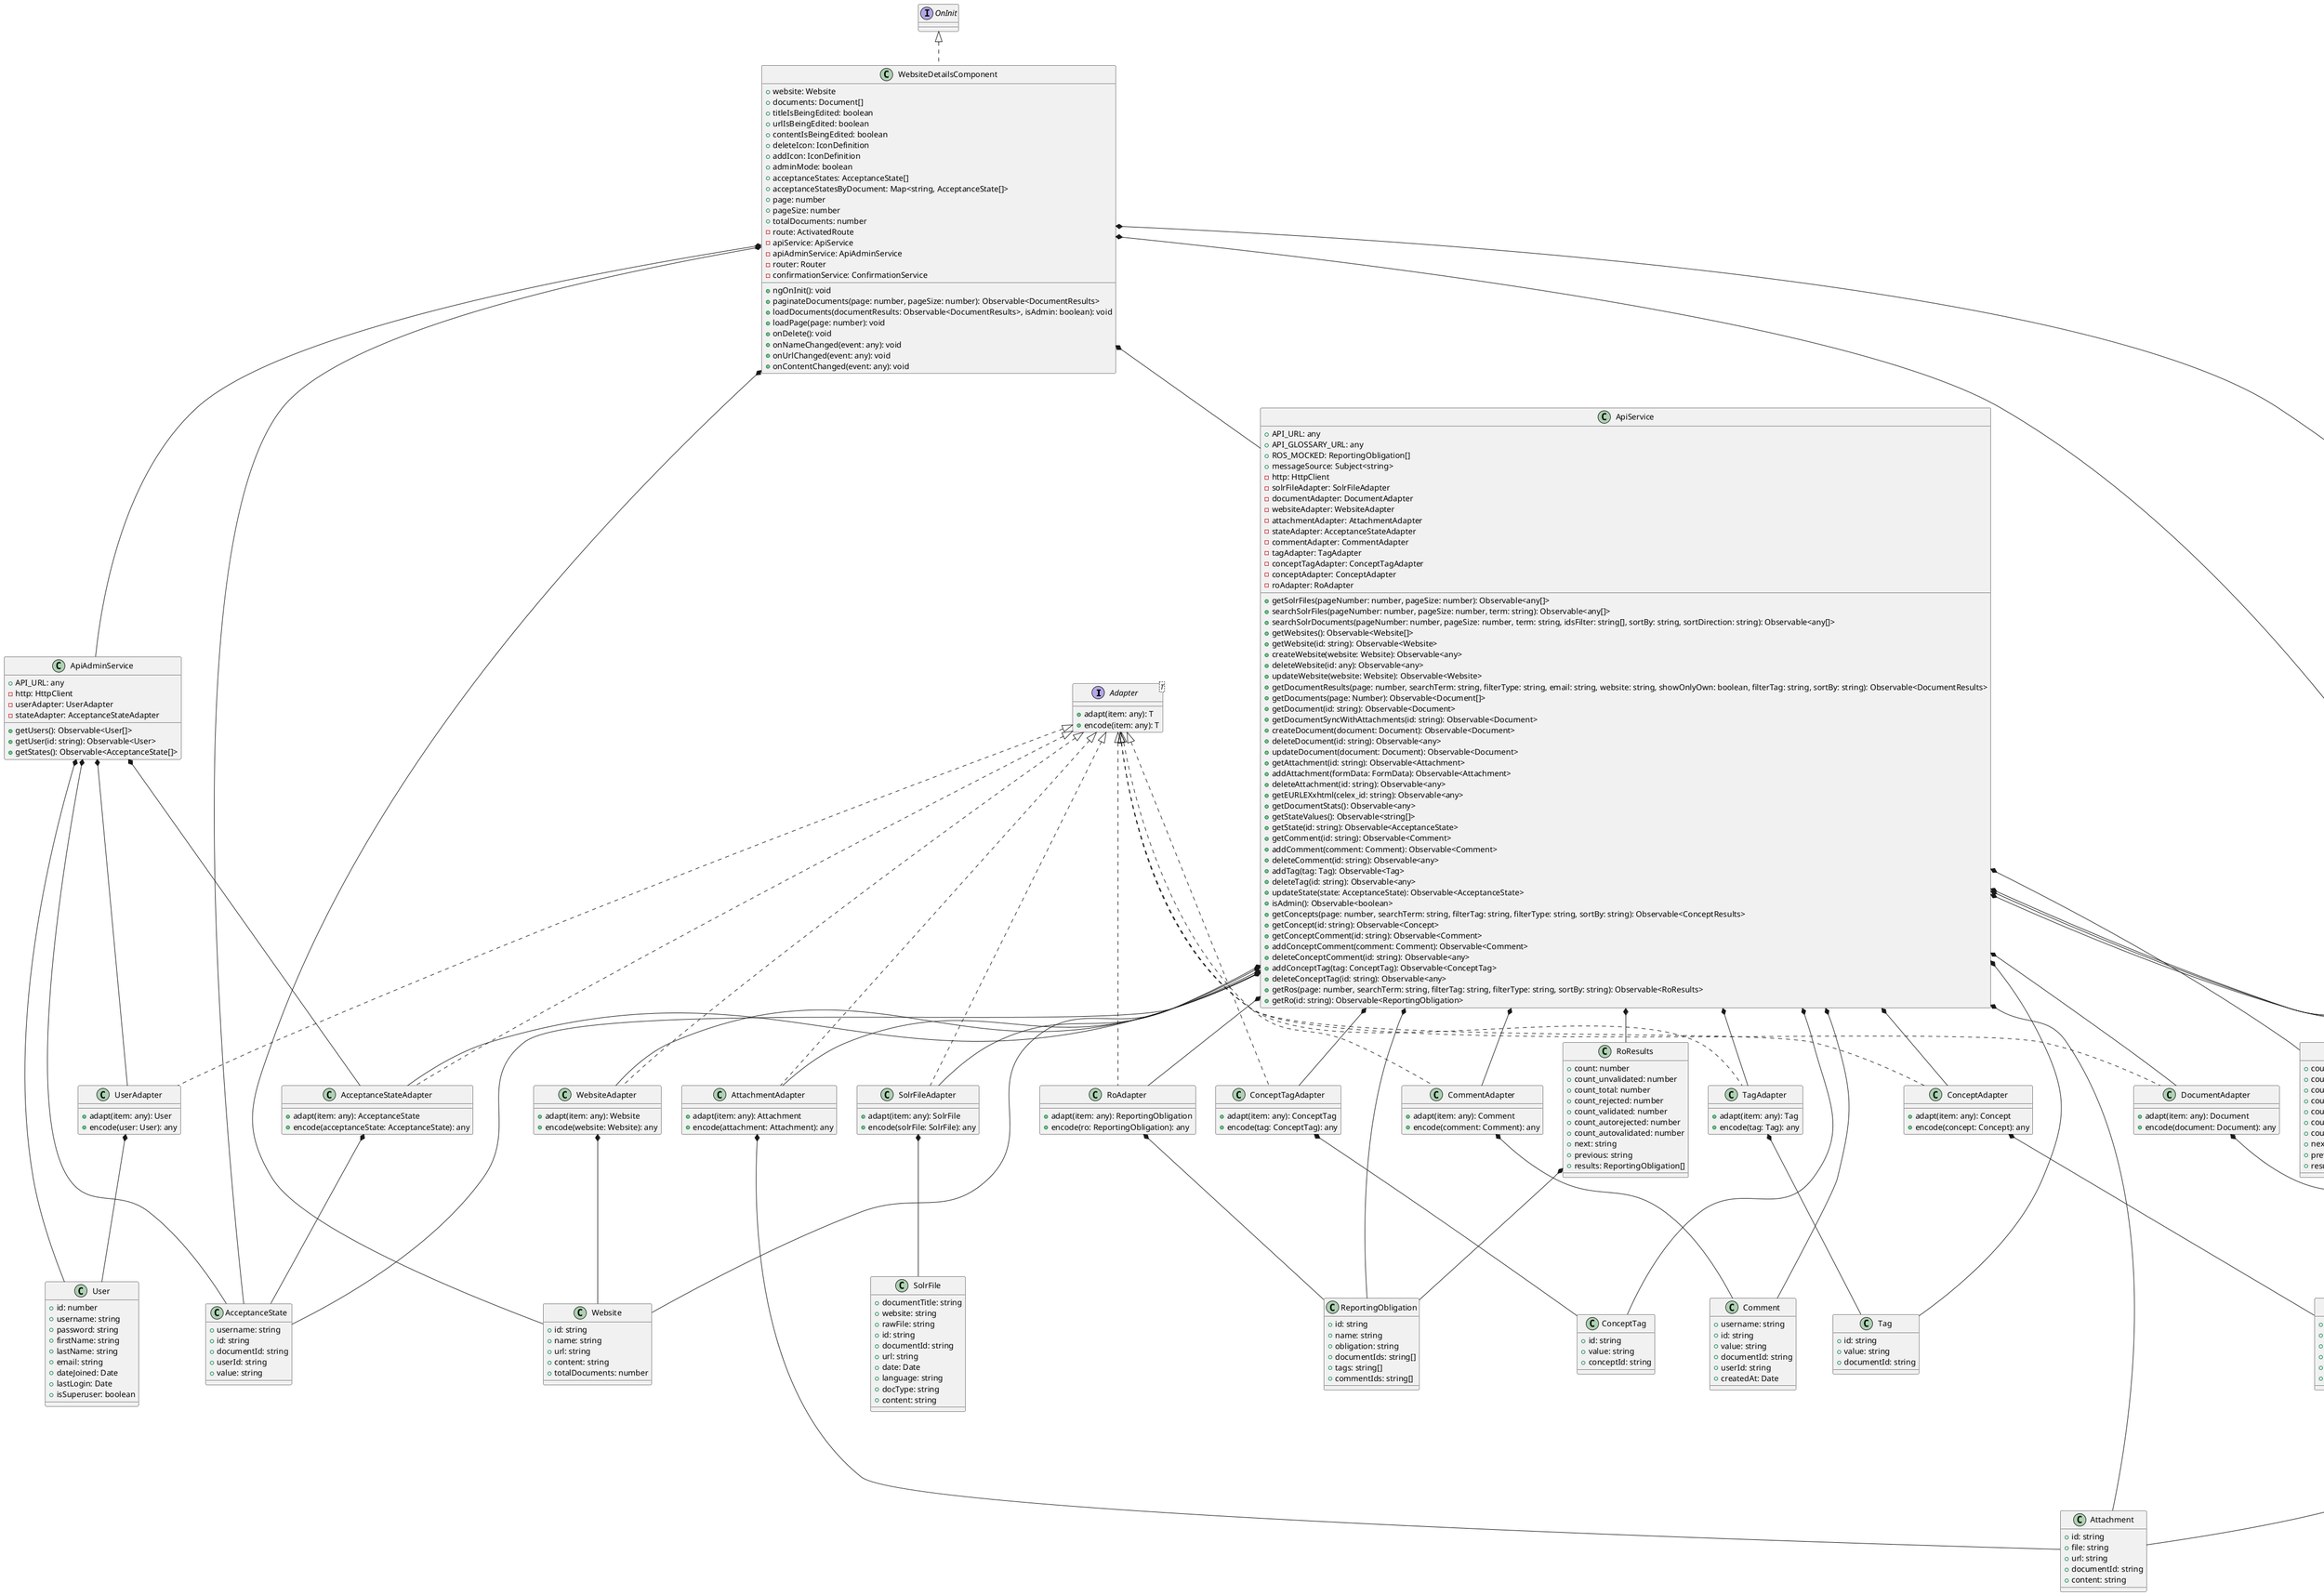 @startuml
interface Adapter<T> {
    +adapt(item: any): T
    +encode(item: any): T
}
class SolrFile {
    +documentTitle: string
    +website: string
    +rawFile: string
    +id: string
    +documentId: string
    +url: string
    +date: Date
    +language: string
    +docType: string
    +content: string
}
class SolrFileAdapter implements Adapter {
    +adapt(item: any): SolrFile
    +encode(solrFile: SolrFile): any
}
class Attachment {
    +id: string
    +file: string
    +url: string
    +documentId: string
    +content: string
}
class AttachmentAdapter implements Adapter {
    +adapt(item: any): Attachment
    +encode(attachment: Attachment): any
}
interface DocumentResults {
    +count: number
    +count_total: number
    +count_unvalidated: number
    +count_rejected: number
    +count_validated: number
    +count_autorejected: number
    +count_autovalidated: number
    +next: string
    +previous: string
    +results: Document[]
}
class Document {
    +id: string
    +title: string
    +titlePrefix: string
    +type: string
    +date: Date
    +acceptanceState: string
    +acceptanceStateValue: string
    +url: string
    +website: string
    +websiteName: string
    +summary: string
    +content: string
    +various: string
    +celex: string
    +eli: string
    +status: string
    +author: string
    +attachments: Attachment[]
    +commentIds: string[]
    +tags: string[]
    +pull: boolean
    +consolidatedVersions: string
}
class DocumentAdapter implements Adapter {
    +adapt(item: any): Document
    +encode(document: Document): any
}
class Website {
    +id: string
    +name: string
    +url: string
    +content: string
    +totalDocuments: number
}
class WebsiteAdapter implements Adapter {
    +adapt(item: any): Website
    +encode(website: Website): any
}
class AcceptanceState {
    +username: string
    +id: string
    +documentId: string
    +userId: string
    +value: string
}
class AcceptanceStateAdapter implements Adapter {
    +adapt(item: any): AcceptanceState
    +encode(acceptanceState: AcceptanceState): any
}
class Comment {
    +username: string
    +id: string
    +value: string
    +documentId: string
    +userId: string
    +createdAt: Date
}
class CommentAdapter implements Adapter {
    +adapt(item: any): Comment
    +encode(comment: Comment): any
}
class Tag {
    +id: string
    +value: string
    +documentId: string
}
class TagAdapter implements Adapter {
    +adapt(item: any): Tag
    +encode(tag: Tag): any
}
interface ConceptResults {
    +count: number
    +count_total: number
    +count_unvalidated: number
    +count_rejected: number
    +count_validated: number
    +count_autorejected: number
    +count_autovalidated: number
    +next: string
    +previous: string
    +results: Concept[]
}
class Concept {
    +id: string
    +name: string
    +definition: string
    +documentIds: string[]
    +tags: string[]
    +commentIds: string[]
}
class ConceptAdapter implements Adapter {
    +adapt(item: any): Concept
    +encode(concept: Concept): any
}
class ConceptTag {
    +id: string
    +value: string
    +conceptId: string
}
class ConceptTagAdapter implements Adapter {
    +adapt(item: any): ConceptTag
    +encode(tag: ConceptTag): any
}
class RoResults {
    +count: number
    +count_unvalidated: number
    +count_total: number
    +count_rejected: number
    +count_validated: number
    +count_autorejected: number
    +count_autovalidated: number
    +next: string
    +previous: string
    +results: ReportingObligation[]
}
class ReportingObligation {
    +id: string
    +name: string
    +obligation: string
    +documentIds: string[]
    +tags: string[]
    +commentIds: string[]
}
class RoAdapter implements Adapter {
    +adapt(item: any): ReportingObligation
    +encode(ro: ReportingObligation): any
}
class ApiService {
    +API_URL: any
    +API_GLOSSARY_URL: any
    +ROS_MOCKED: ReportingObligation[]
    +messageSource: Subject<string>
    -http: HttpClient
    -solrFileAdapter: SolrFileAdapter
    -documentAdapter: DocumentAdapter
    -websiteAdapter: WebsiteAdapter
    -attachmentAdapter: AttachmentAdapter
    -stateAdapter: AcceptanceStateAdapter
    -commentAdapter: CommentAdapter
    -tagAdapter: TagAdapter
    -conceptTagAdapter: ConceptTagAdapter
    -conceptAdapter: ConceptAdapter
    -roAdapter: RoAdapter
    +getSolrFiles(pageNumber: number, pageSize: number): Observable<any[]>
    +searchSolrFiles(pageNumber: number, pageSize: number, term: string): Observable<any[]>
    +searchSolrDocuments(pageNumber: number, pageSize: number, term: string, idsFilter: string[], sortBy: string, sortDirection: string): Observable<any[]>
    +getWebsites(): Observable<Website[]>
    +getWebsite(id: string): Observable<Website>
    +createWebsite(website: Website): Observable<any>
    +deleteWebsite(id: any): Observable<any>
    +updateWebsite(website: Website): Observable<Website>
    +getDocumentResults(page: number, searchTerm: string, filterType: string, email: string, website: string, showOnlyOwn: boolean, filterTag: string, sortBy: string): Observable<DocumentResults>
    +getDocuments(page: Number): Observable<Document[]>
    +getDocument(id: string): Observable<Document>
    +getDocumentSyncWithAttachments(id: string): Observable<Document>
    +createDocument(document: Document): Observable<Document>
    +deleteDocument(id: string): Observable<any>
    +updateDocument(document: Document): Observable<Document>
    +getAttachment(id: string): Observable<Attachment>
    +addAttachment(formData: FormData): Observable<Attachment>
    +deleteAttachment(id: string): Observable<any>
    +getEURLEXxhtml(celex_id: string): Observable<any>
    +getDocumentStats(): Observable<any>
    +getStateValues(): Observable<string[]>
    +getState(id: string): Observable<AcceptanceState>
    +getComment(id: string): Observable<Comment>
    +addComment(comment: Comment): Observable<Comment>
    +deleteComment(id: string): Observable<any>
    +addTag(tag: Tag): Observable<Tag>
    +deleteTag(id: string): Observable<any>
    +updateState(state: AcceptanceState): Observable<AcceptanceState>
    +isAdmin(): Observable<boolean>
    +getConcepts(page: number, searchTerm: string, filterTag: string, filterType: string, sortBy: string): Observable<ConceptResults>
    +getConcept(id: string): Observable<Concept>
    +getConceptComment(id: string): Observable<Comment>
    +addConceptComment(comment: Comment): Observable<Comment>
    +deleteConceptComment(id: string): Observable<any>
    +addConceptTag(tag: ConceptTag): Observable<ConceptTag>
    +deleteConceptTag(id: string): Observable<any>
    +getRos(page: number, searchTerm: string, filterTag: string, filterType: string, sortBy: string): Observable<RoResults>
    +getRo(id: string): Observable<ReportingObligation>
}
class User {
    +id: number
    +username: string
    +password: string
    +firstName: string
    +lastName: string
    +email: string
    +dateJoined: Date
    +lastLogin: Date
    +isSuperuser: boolean
}
class UserAdapter implements Adapter {
    +adapt(item: any): User
    +encode(user: User): any
}
class ApiAdminService {
    +API_URL: any
    -http: HttpClient
    -userAdapter: UserAdapter
    -stateAdapter: AcceptanceStateAdapter
    +getUsers(): Observable<User[]>
    +getUser(id: string): Observable<User>
    +getStates(): Observable<AcceptanceState[]>
}
class WebsiteDetailsComponent implements OnInit {
    +website: Website
    +documents: Document[]
    +titleIsBeingEdited: boolean
    +urlIsBeingEdited: boolean
    +contentIsBeingEdited: boolean
    +deleteIcon: IconDefinition
    +addIcon: IconDefinition
    +adminMode: boolean
    +acceptanceStates: AcceptanceState[]
    +acceptanceStatesByDocument: Map<string, AcceptanceState[]>
    +page: number
    +pageSize: number
    +totalDocuments: number
    -route: ActivatedRoute
    -apiService: ApiService
    -apiAdminService: ApiAdminService
    -router: Router
    -confirmationService: ConfirmationService
    +ngOnInit(): void
    +paginateDocuments(page: number, pageSize: number): Observable<DocumentResults>
    +loadDocuments(documentResults: Observable<DocumentResults>, isAdmin: boolean): void
    +loadPage(page: number): void
    +onDelete(): void
    +onNameChanged(event: any): void
    +onUrlChanged(event: any): void
    +onContentChanged(event: any): void
}
SolrFileAdapter *-- SolrFile
AttachmentAdapter *-- Attachment
DocumentResults *-- Document
Document *-- Attachment
DocumentAdapter *-- Document
WebsiteAdapter *-- Website
AcceptanceStateAdapter *-- AcceptanceState
CommentAdapter *-- Comment
TagAdapter *-- Tag
ConceptResults *-- Concept
ConceptAdapter *-- Concept
ConceptTagAdapter *-- ConceptTag
RoResults *-- ReportingObligation
RoAdapter *-- ReportingObligation
ApiService *-- ReportingObligation
ApiService *-- SolrFileAdapter
ApiService *-- DocumentAdapter
ApiService *-- WebsiteAdapter
ApiService *-- AttachmentAdapter
ApiService *-- AcceptanceStateAdapter
ApiService *-- CommentAdapter
ApiService *-- TagAdapter
ApiService *-- ConceptTagAdapter
ApiService *-- ConceptAdapter
ApiService *-- RoAdapter
ApiService *-- Website
ApiService *-- DocumentResults
ApiService *-- Document
ApiService *-- Attachment
ApiService *-- AcceptanceState
ApiService *-- Comment
ApiService *-- Tag
ApiService *-- ConceptResults
ApiService *-- Concept
ApiService *-- ConceptTag
ApiService *-- RoResults
UserAdapter *-- User
ApiAdminService *-- UserAdapter
ApiAdminService *-- AcceptanceStateAdapter
ApiAdminService *-- User
ApiAdminService *-- AcceptanceState
WebsiteDetailsComponent *-- Website
WebsiteDetailsComponent *-- Document
WebsiteDetailsComponent *-- AcceptanceState
WebsiteDetailsComponent *-- ApiService
WebsiteDetailsComponent *-- ApiAdminService
WebsiteDetailsComponent *-- DocumentResults
@enduml